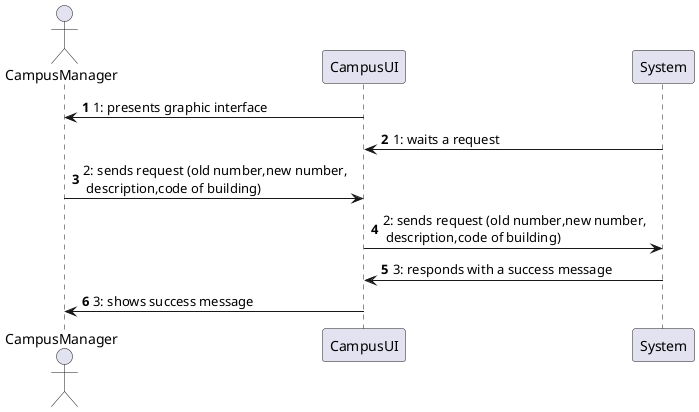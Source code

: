 US180.puml
@startuml
'https://plantuml.com/sequence-diagram

autonumber

actor CampusManager as GC
participant CampusUI as GUI
participant System as S

GUI -> GC : 1: presents graphic interface
S -> GUI : 1: waits a request
GC -> GUI : 2: sends request (old number,new number,\n description,code of building)
GUI -> S : 2: sends request (old number,new number,\n description,code of building)
S -> GUI : 3: responds with a success message
GUI -> GC : 3: shows success message

@enduml
